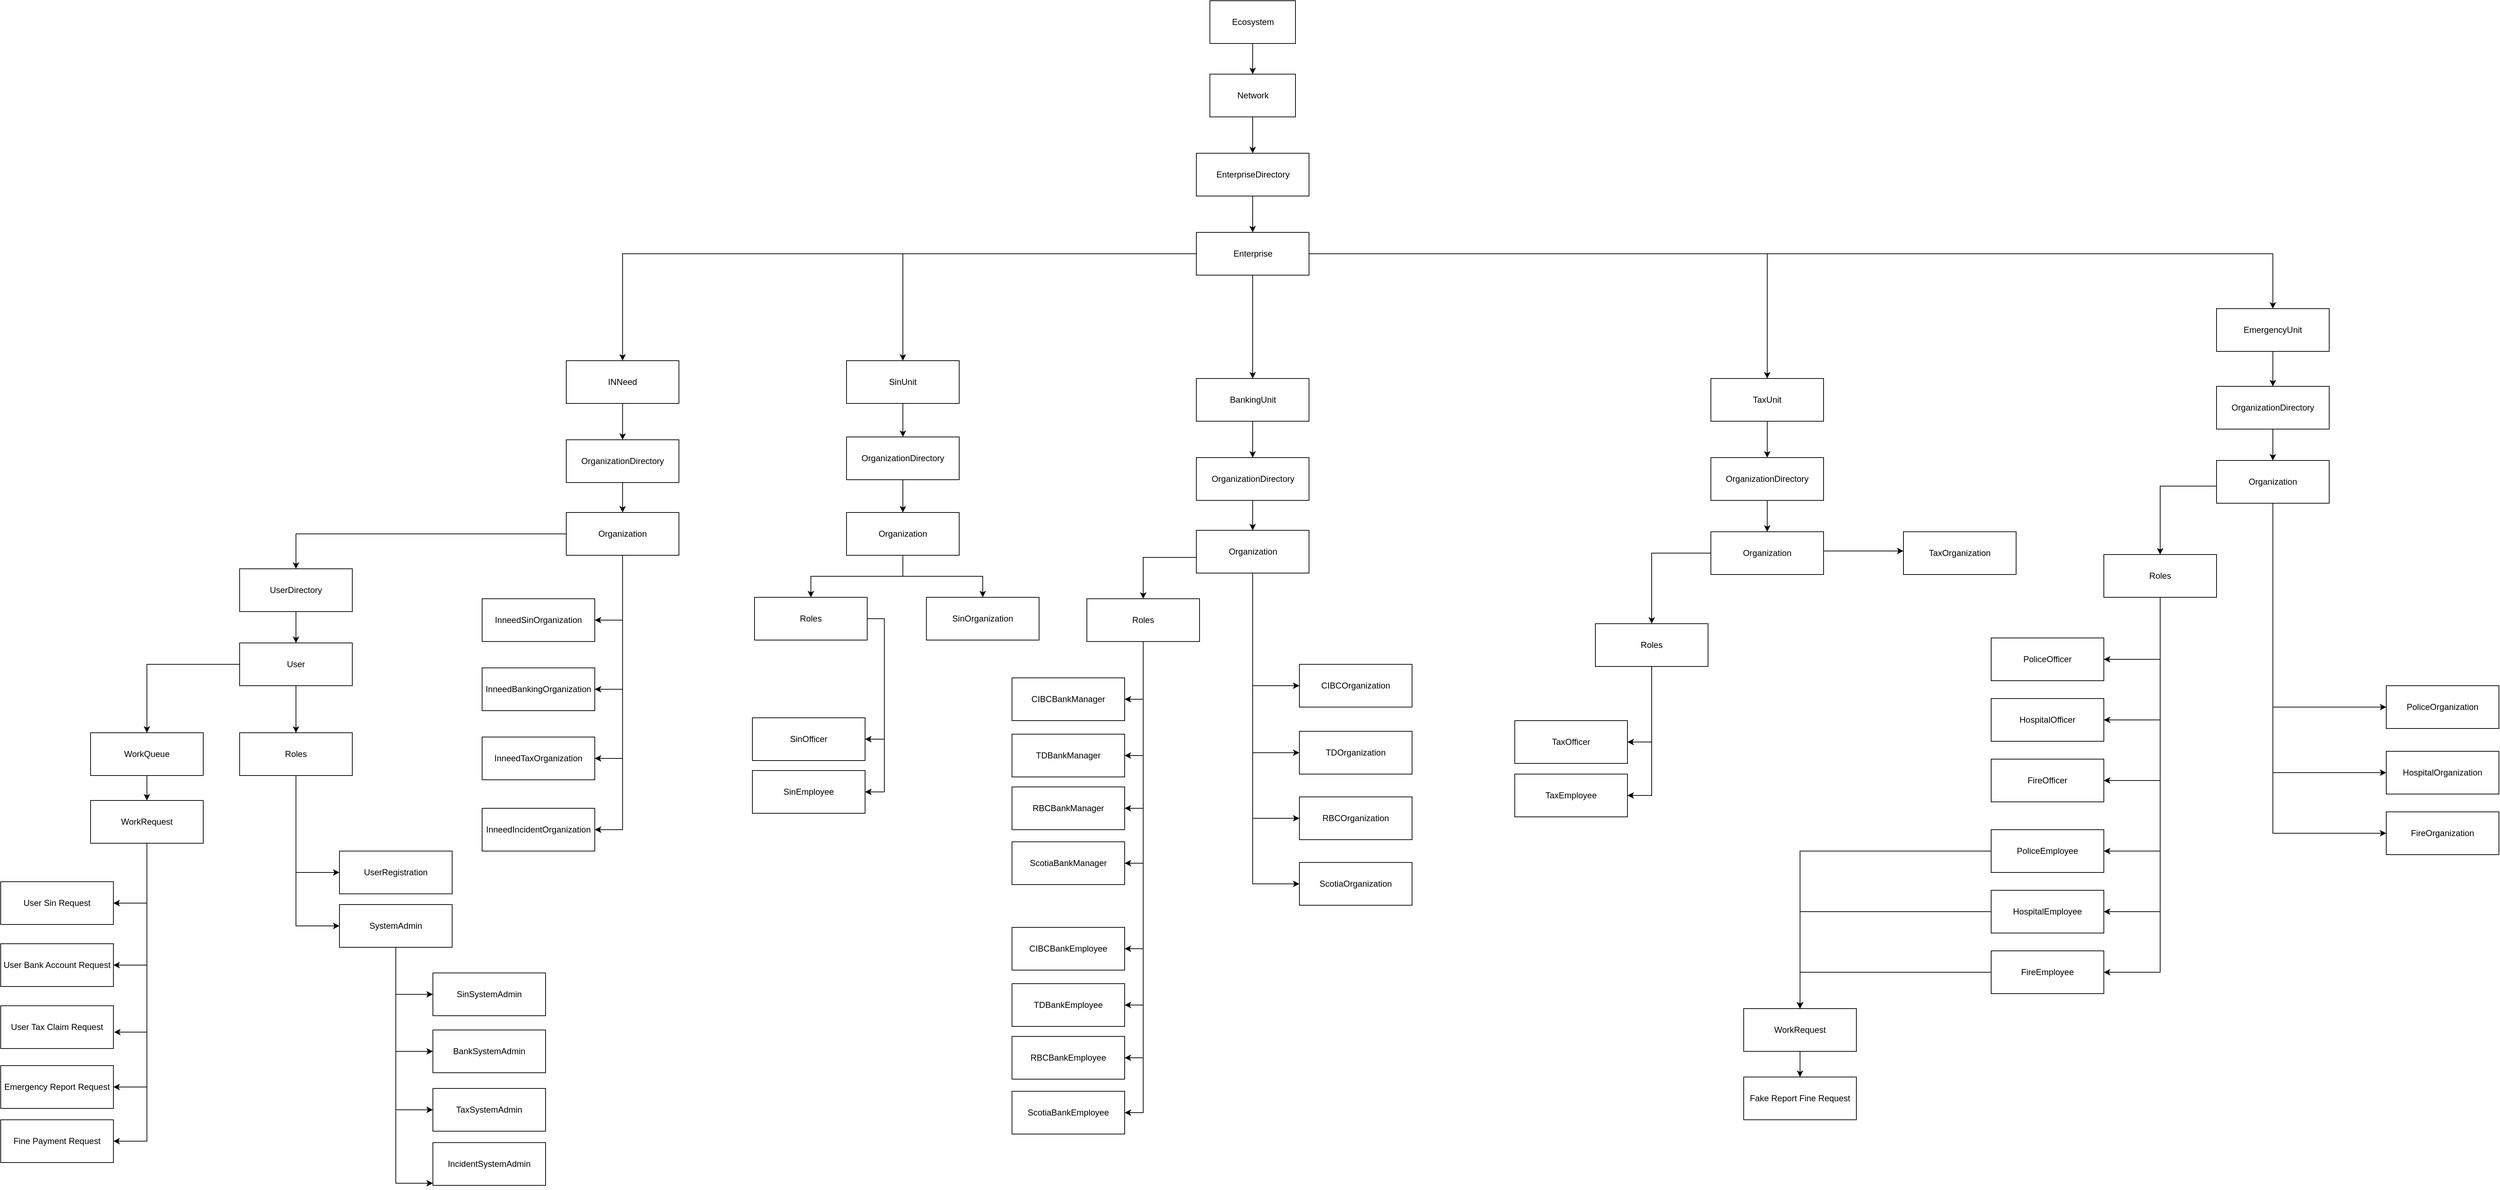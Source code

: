 <mxfile version="20.6.2" type="device"><diagram id="epkxX-MHjUvZMz9cgiRh" name="Page-1"><mxGraphModel dx="1138" dy="603" grid="0" gridSize="10" guides="1" tooltips="1" connect="1" arrows="1" fold="1" page="1" pageScale="1" pageWidth="2339" pageHeight="3300" math="0" shadow="0"><root><mxCell id="0"/><mxCell id="1" parent="0"/><mxCell id="7fUphguYJf4cts-v-QOg-22" style="edgeStyle=orthogonalEdgeStyle;rounded=0;orthogonalLoop=1;jettySize=auto;html=1;" parent="1" source="7fUphguYJf4cts-v-QOg-3" target="7fUphguYJf4cts-v-QOg-4" edge="1"><mxGeometry relative="1" as="geometry"/></mxCell><mxCell id="7fUphguYJf4cts-v-QOg-3" value="Ecosystem" style="rounded=0;whiteSpace=wrap;html=1;" parent="1" vertex="1"><mxGeometry x="1938.5" y="71" width="120" height="60" as="geometry"/></mxCell><mxCell id="7fUphguYJf4cts-v-QOg-23" style="edgeStyle=orthogonalEdgeStyle;rounded=0;orthogonalLoop=1;jettySize=auto;html=1;entryX=0.5;entryY=0;entryDx=0;entryDy=0;" parent="1" source="7fUphguYJf4cts-v-QOg-4" target="7fUphguYJf4cts-v-QOg-5" edge="1"><mxGeometry relative="1" as="geometry"/></mxCell><mxCell id="7fUphguYJf4cts-v-QOg-4" value="Network" style="rounded=0;whiteSpace=wrap;html=1;" parent="1" vertex="1"><mxGeometry x="1938.5" y="174" width="120" height="60" as="geometry"/></mxCell><mxCell id="7fUphguYJf4cts-v-QOg-24" style="edgeStyle=orthogonalEdgeStyle;rounded=0;orthogonalLoop=1;jettySize=auto;html=1;entryX=0.5;entryY=0;entryDx=0;entryDy=0;" parent="1" source="7fUphguYJf4cts-v-QOg-5" target="7fUphguYJf4cts-v-QOg-6" edge="1"><mxGeometry relative="1" as="geometry"/></mxCell><mxCell id="7fUphguYJf4cts-v-QOg-5" value="EnterpriseDirectory" style="rounded=0;whiteSpace=wrap;html=1;" parent="1" vertex="1"><mxGeometry x="1919.5" y="285" width="158" height="60" as="geometry"/></mxCell><mxCell id="7fUphguYJf4cts-v-QOg-25" style="edgeStyle=orthogonalEdgeStyle;rounded=0;orthogonalLoop=1;jettySize=auto;html=1;entryX=0.5;entryY=0;entryDx=0;entryDy=0;" parent="1" source="7fUphguYJf4cts-v-QOg-6" target="7fUphguYJf4cts-v-QOg-9" edge="1"><mxGeometry relative="1" as="geometry"/></mxCell><mxCell id="7fUphguYJf4cts-v-QOg-26" style="edgeStyle=orthogonalEdgeStyle;rounded=0;orthogonalLoop=1;jettySize=auto;html=1;entryX=0.5;entryY=0;entryDx=0;entryDy=0;" parent="1" source="7fUphguYJf4cts-v-QOg-6" target="7fUphguYJf4cts-v-QOg-10" edge="1"><mxGeometry relative="1" as="geometry"/></mxCell><mxCell id="7fUphguYJf4cts-v-QOg-27" style="edgeStyle=orthogonalEdgeStyle;rounded=0;orthogonalLoop=1;jettySize=auto;html=1;entryX=0.5;entryY=0;entryDx=0;entryDy=0;" parent="1" source="7fUphguYJf4cts-v-QOg-6" target="7fUphguYJf4cts-v-QOg-11" edge="1"><mxGeometry relative="1" as="geometry"/></mxCell><mxCell id="7fUphguYJf4cts-v-QOg-28" style="edgeStyle=orthogonalEdgeStyle;rounded=0;orthogonalLoop=1;jettySize=auto;html=1;" parent="1" source="7fUphguYJf4cts-v-QOg-6" target="7fUphguYJf4cts-v-QOg-8" edge="1"><mxGeometry relative="1" as="geometry"/></mxCell><mxCell id="7fUphguYJf4cts-v-QOg-29" style="edgeStyle=orthogonalEdgeStyle;rounded=0;orthogonalLoop=1;jettySize=auto;html=1;entryX=0.5;entryY=0;entryDx=0;entryDy=0;" parent="1" source="7fUphguYJf4cts-v-QOg-6" target="7fUphguYJf4cts-v-QOg-7" edge="1"><mxGeometry relative="1" as="geometry"/></mxCell><mxCell id="7fUphguYJf4cts-v-QOg-6" value="Enterprise" style="rounded=0;whiteSpace=wrap;html=1;" parent="1" vertex="1"><mxGeometry x="1919.5" y="396" width="158" height="60" as="geometry"/></mxCell><mxCell id="7fUphguYJf4cts-v-QOg-30" style="edgeStyle=orthogonalEdgeStyle;rounded=0;orthogonalLoop=1;jettySize=auto;html=1;" parent="1" source="7fUphguYJf4cts-v-QOg-7" target="7fUphguYJf4cts-v-QOg-12" edge="1"><mxGeometry relative="1" as="geometry"/></mxCell><mxCell id="7fUphguYJf4cts-v-QOg-7" value="INNeed" style="rounded=0;whiteSpace=wrap;html=1;" parent="1" vertex="1"><mxGeometry x="1036" y="576" width="158" height="60" as="geometry"/></mxCell><mxCell id="7fUphguYJf4cts-v-QOg-32" style="edgeStyle=orthogonalEdgeStyle;rounded=0;orthogonalLoop=1;jettySize=auto;html=1;" parent="1" source="7fUphguYJf4cts-v-QOg-8" target="7fUphguYJf4cts-v-QOg-13" edge="1"><mxGeometry relative="1" as="geometry"/></mxCell><mxCell id="7fUphguYJf4cts-v-QOg-8" value="SinUnit" style="rounded=0;whiteSpace=wrap;html=1;" parent="1" vertex="1"><mxGeometry x="1429" y="576" width="158" height="60" as="geometry"/></mxCell><mxCell id="7fUphguYJf4cts-v-QOg-34" style="edgeStyle=orthogonalEdgeStyle;rounded=0;orthogonalLoop=1;jettySize=auto;html=1;" parent="1" source="7fUphguYJf4cts-v-QOg-9" target="7fUphguYJf4cts-v-QOg-16" edge="1"><mxGeometry relative="1" as="geometry"/></mxCell><mxCell id="7fUphguYJf4cts-v-QOg-9" value="BankingUnit" style="rounded=0;whiteSpace=wrap;html=1;" parent="1" vertex="1"><mxGeometry x="1919.5" y="601" width="158" height="60" as="geometry"/></mxCell><mxCell id="7fUphguYJf4cts-v-QOg-36" style="edgeStyle=orthogonalEdgeStyle;rounded=0;orthogonalLoop=1;jettySize=auto;html=1;" parent="1" source="7fUphguYJf4cts-v-QOg-10" target="7fUphguYJf4cts-v-QOg-18" edge="1"><mxGeometry relative="1" as="geometry"/></mxCell><mxCell id="7fUphguYJf4cts-v-QOg-10" value="TaxUnit" style="rounded=0;whiteSpace=wrap;html=1;" parent="1" vertex="1"><mxGeometry x="2641" y="601" width="158" height="60" as="geometry"/></mxCell><mxCell id="7fUphguYJf4cts-v-QOg-38" style="edgeStyle=orthogonalEdgeStyle;rounded=0;orthogonalLoop=1;jettySize=auto;html=1;entryX=0.5;entryY=0;entryDx=0;entryDy=0;" parent="1" source="7fUphguYJf4cts-v-QOg-11" target="7fUphguYJf4cts-v-QOg-20" edge="1"><mxGeometry relative="1" as="geometry"/></mxCell><mxCell id="7fUphguYJf4cts-v-QOg-11" value="EmergencyUnit" style="rounded=0;whiteSpace=wrap;html=1;" parent="1" vertex="1"><mxGeometry x="3350" y="503" width="158" height="60" as="geometry"/></mxCell><mxCell id="7fUphguYJf4cts-v-QOg-31" style="edgeStyle=orthogonalEdgeStyle;rounded=0;orthogonalLoop=1;jettySize=auto;html=1;entryX=0.5;entryY=0;entryDx=0;entryDy=0;" parent="1" source="7fUphguYJf4cts-v-QOg-12" target="7fUphguYJf4cts-v-QOg-14" edge="1"><mxGeometry relative="1" as="geometry"/></mxCell><mxCell id="7fUphguYJf4cts-v-QOg-12" value="OrganizationDirectory" style="rounded=0;whiteSpace=wrap;html=1;" parent="1" vertex="1"><mxGeometry x="1036" y="687" width="158" height="60" as="geometry"/></mxCell><mxCell id="7fUphguYJf4cts-v-QOg-33" style="edgeStyle=orthogonalEdgeStyle;rounded=0;orthogonalLoop=1;jettySize=auto;html=1;entryX=0.5;entryY=0;entryDx=0;entryDy=0;" parent="1" source="7fUphguYJf4cts-v-QOg-13" target="7fUphguYJf4cts-v-QOg-15" edge="1"><mxGeometry relative="1" as="geometry"/></mxCell><mxCell id="7fUphguYJf4cts-v-QOg-13" value="OrganizationDirectory" style="rounded=0;whiteSpace=wrap;html=1;" parent="1" vertex="1"><mxGeometry x="1429" y="683" width="158" height="60" as="geometry"/></mxCell><mxCell id="7fUphguYJf4cts-v-QOg-46" style="edgeStyle=orthogonalEdgeStyle;rounded=0;orthogonalLoop=1;jettySize=auto;html=1;entryX=1;entryY=0.5;entryDx=0;entryDy=0;" parent="1" source="7fUphguYJf4cts-v-QOg-14" target="7fUphguYJf4cts-v-QOg-40" edge="1"><mxGeometry relative="1" as="geometry"/></mxCell><mxCell id="7fUphguYJf4cts-v-QOg-47" style="edgeStyle=orthogonalEdgeStyle;rounded=0;orthogonalLoop=1;jettySize=auto;html=1;entryX=1;entryY=0.5;entryDx=0;entryDy=0;" parent="1" source="7fUphguYJf4cts-v-QOg-14" target="7fUphguYJf4cts-v-QOg-42" edge="1"><mxGeometry relative="1" as="geometry"/></mxCell><mxCell id="7fUphguYJf4cts-v-QOg-48" style="edgeStyle=orthogonalEdgeStyle;rounded=0;orthogonalLoop=1;jettySize=auto;html=1;entryX=1;entryY=0.5;entryDx=0;entryDy=0;" parent="1" source="7fUphguYJf4cts-v-QOg-14" target="7fUphguYJf4cts-v-QOg-43" edge="1"><mxGeometry relative="1" as="geometry"/></mxCell><mxCell id="7fUphguYJf4cts-v-QOg-49" style="edgeStyle=orthogonalEdgeStyle;rounded=0;orthogonalLoop=1;jettySize=auto;html=1;entryX=1;entryY=0.5;entryDx=0;entryDy=0;" parent="1" source="7fUphguYJf4cts-v-QOg-14" target="7fUphguYJf4cts-v-QOg-44" edge="1"><mxGeometry relative="1" as="geometry"/></mxCell><mxCell id="7fUphguYJf4cts-v-QOg-50" style="edgeStyle=orthogonalEdgeStyle;rounded=0;orthogonalLoop=1;jettySize=auto;html=1;entryX=0.5;entryY=0;entryDx=0;entryDy=0;" parent="1" source="7fUphguYJf4cts-v-QOg-14" target="7fUphguYJf4cts-v-QOg-41" edge="1"><mxGeometry relative="1" as="geometry"/></mxCell><mxCell id="7fUphguYJf4cts-v-QOg-14" value="Organization" style="rounded=0;whiteSpace=wrap;html=1;" parent="1" vertex="1"><mxGeometry x="1036" y="789" width="158" height="60" as="geometry"/></mxCell><mxCell id="7fUphguYJf4cts-v-QOg-99" style="edgeStyle=orthogonalEdgeStyle;rounded=0;orthogonalLoop=1;jettySize=auto;html=1;entryX=0.5;entryY=0;entryDx=0;entryDy=0;" parent="1" source="7fUphguYJf4cts-v-QOg-15" target="7fUphguYJf4cts-v-QOg-96" edge="1"><mxGeometry relative="1" as="geometry"><mxPoint x="1508" y="872" as="targetPoint"/></mxGeometry></mxCell><mxCell id="Za3LdYtogJqeM9oIDbOf-4" style="edgeStyle=orthogonalEdgeStyle;rounded=0;orthogonalLoop=1;jettySize=auto;html=1;entryX=0.5;entryY=0;entryDx=0;entryDy=0;" parent="1" source="7fUphguYJf4cts-v-QOg-15" target="Za3LdYtogJqeM9oIDbOf-3" edge="1"><mxGeometry relative="1" as="geometry"/></mxCell><mxCell id="7fUphguYJf4cts-v-QOg-15" value="Organization" style="rounded=0;whiteSpace=wrap;html=1;" parent="1" vertex="1"><mxGeometry x="1429" y="789" width="158" height="60" as="geometry"/></mxCell><mxCell id="7fUphguYJf4cts-v-QOg-35" style="edgeStyle=orthogonalEdgeStyle;rounded=0;orthogonalLoop=1;jettySize=auto;html=1;entryX=0.5;entryY=0;entryDx=0;entryDy=0;" parent="1" source="7fUphguYJf4cts-v-QOg-16" target="7fUphguYJf4cts-v-QOg-17" edge="1"><mxGeometry relative="1" as="geometry"/></mxCell><mxCell id="7fUphguYJf4cts-v-QOg-16" value="OrganizationDirectory" style="rounded=0;whiteSpace=wrap;html=1;" parent="1" vertex="1"><mxGeometry x="1919.5" y="712" width="158" height="60" as="geometry"/></mxCell><mxCell id="7fUphguYJf4cts-v-QOg-100" style="edgeStyle=orthogonalEdgeStyle;rounded=0;orthogonalLoop=1;jettySize=auto;html=1;entryX=0;entryY=0.5;entryDx=0;entryDy=0;" parent="1" source="7fUphguYJf4cts-v-QOg-17" target="7fUphguYJf4cts-v-QOg-97" edge="1"><mxGeometry relative="1" as="geometry"/></mxCell><mxCell id="7fUphguYJf4cts-v-QOg-112" style="edgeStyle=orthogonalEdgeStyle;rounded=0;orthogonalLoop=1;jettySize=auto;html=1;entryX=0;entryY=0.5;entryDx=0;entryDy=0;" parent="1" source="7fUphguYJf4cts-v-QOg-17" target="7fUphguYJf4cts-v-QOg-110" edge="1"><mxGeometry relative="1" as="geometry"/></mxCell><mxCell id="7fUphguYJf4cts-v-QOg-113" style="edgeStyle=orthogonalEdgeStyle;rounded=0;orthogonalLoop=1;jettySize=auto;html=1;entryX=0;entryY=0.5;entryDx=0;entryDy=0;" parent="1" source="7fUphguYJf4cts-v-QOg-17" target="7fUphguYJf4cts-v-QOg-109" edge="1"><mxGeometry relative="1" as="geometry"/></mxCell><mxCell id="7fUphguYJf4cts-v-QOg-114" style="edgeStyle=orthogonalEdgeStyle;rounded=0;orthogonalLoop=1;jettySize=auto;html=1;entryX=0;entryY=0.5;entryDx=0;entryDy=0;" parent="1" source="7fUphguYJf4cts-v-QOg-17" target="7fUphguYJf4cts-v-QOg-108" edge="1"><mxGeometry relative="1" as="geometry"/></mxCell><mxCell id="Za3LdYtogJqeM9oIDbOf-8" style="edgeStyle=orthogonalEdgeStyle;rounded=0;orthogonalLoop=1;jettySize=auto;html=1;" parent="1" source="7fUphguYJf4cts-v-QOg-17" target="Za3LdYtogJqeM9oIDbOf-7" edge="1"><mxGeometry relative="1" as="geometry"><Array as="points"><mxPoint x="1845" y="852"/></Array></mxGeometry></mxCell><mxCell id="7fUphguYJf4cts-v-QOg-17" value="Organization" style="rounded=0;whiteSpace=wrap;html=1;" parent="1" vertex="1"><mxGeometry x="1919.5" y="814" width="158" height="60" as="geometry"/></mxCell><mxCell id="7fUphguYJf4cts-v-QOg-37" style="edgeStyle=orthogonalEdgeStyle;rounded=0;orthogonalLoop=1;jettySize=auto;html=1;entryX=0.5;entryY=0;entryDx=0;entryDy=0;" parent="1" source="7fUphguYJf4cts-v-QOg-18" target="7fUphguYJf4cts-v-QOg-19" edge="1"><mxGeometry relative="1" as="geometry"/></mxCell><mxCell id="7fUphguYJf4cts-v-QOg-18" value="OrganizationDirectory" style="rounded=0;whiteSpace=wrap;html=1;" parent="1" vertex="1"><mxGeometry x="2641" y="712" width="158" height="60" as="geometry"/></mxCell><mxCell id="7fUphguYJf4cts-v-QOg-101" style="edgeStyle=orthogonalEdgeStyle;rounded=0;orthogonalLoop=1;jettySize=auto;html=1;" parent="1" source="7fUphguYJf4cts-v-QOg-19" target="7fUphguYJf4cts-v-QOg-98" edge="1"><mxGeometry relative="1" as="geometry"><Array as="points"><mxPoint x="2851" y="843"/><mxPoint x="2851" y="843"/></Array></mxGeometry></mxCell><mxCell id="Za3LdYtogJqeM9oIDbOf-26" style="edgeStyle=orthogonalEdgeStyle;rounded=0;orthogonalLoop=1;jettySize=auto;html=1;entryX=0.5;entryY=0;entryDx=0;entryDy=0;" parent="1" source="7fUphguYJf4cts-v-QOg-19" target="Za3LdYtogJqeM9oIDbOf-25" edge="1"><mxGeometry relative="1" as="geometry"/></mxCell><mxCell id="7fUphguYJf4cts-v-QOg-19" value="Organization" style="rounded=0;whiteSpace=wrap;html=1;" parent="1" vertex="1"><mxGeometry x="2641" y="816" width="158" height="60" as="geometry"/></mxCell><mxCell id="7fUphguYJf4cts-v-QOg-39" style="edgeStyle=orthogonalEdgeStyle;rounded=0;orthogonalLoop=1;jettySize=auto;html=1;" parent="1" source="7fUphguYJf4cts-v-QOg-20" target="7fUphguYJf4cts-v-QOg-21" edge="1"><mxGeometry relative="1" as="geometry"/></mxCell><mxCell id="7fUphguYJf4cts-v-QOg-20" value="OrganizationDirectory" style="rounded=0;whiteSpace=wrap;html=1;" parent="1" vertex="1"><mxGeometry x="3350" y="612" width="158" height="60" as="geometry"/></mxCell><mxCell id="7fUphguYJf4cts-v-QOg-105" style="edgeStyle=orthogonalEdgeStyle;rounded=0;orthogonalLoop=1;jettySize=auto;html=1;entryX=0;entryY=0.5;entryDx=0;entryDy=0;" parent="1" source="7fUphguYJf4cts-v-QOg-21" target="7fUphguYJf4cts-v-QOg-102" edge="1"><mxGeometry relative="1" as="geometry"><Array as="points"><mxPoint x="3429" y="1062"/></Array></mxGeometry></mxCell><mxCell id="7fUphguYJf4cts-v-QOg-106" style="edgeStyle=orthogonalEdgeStyle;rounded=0;orthogonalLoop=1;jettySize=auto;html=1;entryX=0;entryY=0.5;entryDx=0;entryDy=0;" parent="1" source="7fUphguYJf4cts-v-QOg-21" target="7fUphguYJf4cts-v-QOg-103" edge="1"><mxGeometry relative="1" as="geometry"><Array as="points"><mxPoint x="3429" y="1154"/></Array></mxGeometry></mxCell><mxCell id="7fUphguYJf4cts-v-QOg-107" style="edgeStyle=orthogonalEdgeStyle;rounded=0;orthogonalLoop=1;jettySize=auto;html=1;entryX=0;entryY=0.5;entryDx=0;entryDy=0;" parent="1" source="7fUphguYJf4cts-v-QOg-21" target="7fUphguYJf4cts-v-QOg-104" edge="1"><mxGeometry relative="1" as="geometry"><Array as="points"><mxPoint x="3429" y="1239"/></Array></mxGeometry></mxCell><mxCell id="Za3LdYtogJqeM9oIDbOf-32" style="edgeStyle=orthogonalEdgeStyle;rounded=0;orthogonalLoop=1;jettySize=auto;html=1;entryX=0.5;entryY=0;entryDx=0;entryDy=0;" parent="1" source="7fUphguYJf4cts-v-QOg-21" target="Za3LdYtogJqeM9oIDbOf-31" edge="1"><mxGeometry relative="1" as="geometry"><Array as="points"><mxPoint x="3271" y="752"/></Array></mxGeometry></mxCell><mxCell id="7fUphguYJf4cts-v-QOg-21" value="Organization" style="rounded=0;whiteSpace=wrap;html=1;" parent="1" vertex="1"><mxGeometry x="3350" y="716" width="158" height="60" as="geometry"/></mxCell><mxCell id="7fUphguYJf4cts-v-QOg-40" value="InneedSinOrganization" style="rounded=0;whiteSpace=wrap;html=1;" parent="1" vertex="1"><mxGeometry x="918" y="910" width="158" height="60" as="geometry"/></mxCell><mxCell id="7fUphguYJf4cts-v-QOg-51" style="edgeStyle=orthogonalEdgeStyle;rounded=0;orthogonalLoop=1;jettySize=auto;html=1;entryX=0.5;entryY=0;entryDx=0;entryDy=0;" parent="1" source="7fUphguYJf4cts-v-QOg-41" target="7fUphguYJf4cts-v-QOg-45" edge="1"><mxGeometry relative="1" as="geometry"/></mxCell><mxCell id="7fUphguYJf4cts-v-QOg-41" value="UserDirectory" style="rounded=0;whiteSpace=wrap;html=1;" parent="1" vertex="1"><mxGeometry x="578" y="868" width="158" height="60" as="geometry"/></mxCell><mxCell id="7fUphguYJf4cts-v-QOg-42" value="InneedBankingOrganization" style="rounded=0;whiteSpace=wrap;html=1;" parent="1" vertex="1"><mxGeometry x="918" y="1007" width="158" height="60" as="geometry"/></mxCell><mxCell id="7fUphguYJf4cts-v-QOg-43" value="InneedTaxOrganization" style="rounded=0;whiteSpace=wrap;html=1;" parent="1" vertex="1"><mxGeometry x="918" y="1104" width="158" height="60" as="geometry"/></mxCell><mxCell id="7fUphguYJf4cts-v-QOg-44" value="InneedIncidentOrganization" style="rounded=0;whiteSpace=wrap;html=1;" parent="1" vertex="1"><mxGeometry x="918" y="1204" width="158" height="60" as="geometry"/></mxCell><mxCell id="7fUphguYJf4cts-v-QOg-54" style="edgeStyle=orthogonalEdgeStyle;rounded=0;orthogonalLoop=1;jettySize=auto;html=1;entryX=0.5;entryY=0;entryDx=0;entryDy=0;" parent="1" source="7fUphguYJf4cts-v-QOg-45" target="7fUphguYJf4cts-v-QOg-52" edge="1"><mxGeometry relative="1" as="geometry"/></mxCell><mxCell id="7fUphguYJf4cts-v-QOg-67" style="edgeStyle=orthogonalEdgeStyle;rounded=0;orthogonalLoop=1;jettySize=auto;html=1;" parent="1" source="7fUphguYJf4cts-v-QOg-45" target="7fUphguYJf4cts-v-QOg-66" edge="1"><mxGeometry relative="1" as="geometry"/></mxCell><mxCell id="7fUphguYJf4cts-v-QOg-45" value="User" style="rounded=0;whiteSpace=wrap;html=1;" parent="1" vertex="1"><mxGeometry x="578" y="972" width="158" height="60" as="geometry"/></mxCell><mxCell id="7fUphguYJf4cts-v-QOg-55" style="edgeStyle=orthogonalEdgeStyle;rounded=0;orthogonalLoop=1;jettySize=auto;html=1;entryX=0.5;entryY=0;entryDx=0;entryDy=0;" parent="1" source="7fUphguYJf4cts-v-QOg-52" target="7fUphguYJf4cts-v-QOg-53" edge="1"><mxGeometry relative="1" as="geometry"/></mxCell><mxCell id="7fUphguYJf4cts-v-QOg-52" value="WorkQueue" style="rounded=0;whiteSpace=wrap;html=1;" parent="1" vertex="1"><mxGeometry x="369" y="1098" width="158" height="60" as="geometry"/></mxCell><mxCell id="7fUphguYJf4cts-v-QOg-61" style="edgeStyle=orthogonalEdgeStyle;rounded=0;orthogonalLoop=1;jettySize=auto;html=1;entryX=1;entryY=0.5;entryDx=0;entryDy=0;" parent="1" source="7fUphguYJf4cts-v-QOg-53" target="7fUphguYJf4cts-v-QOg-56" edge="1"><mxGeometry relative="1" as="geometry"/></mxCell><mxCell id="7fUphguYJf4cts-v-QOg-62" style="edgeStyle=orthogonalEdgeStyle;rounded=0;orthogonalLoop=1;jettySize=auto;html=1;entryX=1;entryY=0.5;entryDx=0;entryDy=0;" parent="1" source="7fUphguYJf4cts-v-QOg-53" target="7fUphguYJf4cts-v-QOg-57" edge="1"><mxGeometry relative="1" as="geometry"/></mxCell><mxCell id="7fUphguYJf4cts-v-QOg-63" style="edgeStyle=orthogonalEdgeStyle;rounded=0;orthogonalLoop=1;jettySize=auto;html=1;entryX=1.006;entryY=0.617;entryDx=0;entryDy=0;entryPerimeter=0;" parent="1" source="7fUphguYJf4cts-v-QOg-53" target="7fUphguYJf4cts-v-QOg-58" edge="1"><mxGeometry relative="1" as="geometry"/></mxCell><mxCell id="7fUphguYJf4cts-v-QOg-64" style="edgeStyle=orthogonalEdgeStyle;rounded=0;orthogonalLoop=1;jettySize=auto;html=1;entryX=1;entryY=0.5;entryDx=0;entryDy=0;" parent="1" source="7fUphguYJf4cts-v-QOg-53" target="7fUphguYJf4cts-v-QOg-59" edge="1"><mxGeometry relative="1" as="geometry"/></mxCell><mxCell id="7fUphguYJf4cts-v-QOg-95" style="edgeStyle=orthogonalEdgeStyle;rounded=0;orthogonalLoop=1;jettySize=auto;html=1;entryX=1;entryY=0.5;entryDx=0;entryDy=0;" parent="1" source="7fUphguYJf4cts-v-QOg-53" target="7fUphguYJf4cts-v-QOg-94" edge="1"><mxGeometry relative="1" as="geometry"/></mxCell><mxCell id="7fUphguYJf4cts-v-QOg-53" value="WorkRequest" style="rounded=0;whiteSpace=wrap;html=1;" parent="1" vertex="1"><mxGeometry x="369" y="1193" width="158" height="60" as="geometry"/></mxCell><mxCell id="7fUphguYJf4cts-v-QOg-56" value="User Sin Request" style="rounded=0;whiteSpace=wrap;html=1;" parent="1" vertex="1"><mxGeometry x="243" y="1307" width="158" height="60" as="geometry"/></mxCell><mxCell id="7fUphguYJf4cts-v-QOg-57" value="User Bank Account Request" style="rounded=0;whiteSpace=wrap;html=1;" parent="1" vertex="1"><mxGeometry x="243" y="1394" width="158" height="60" as="geometry"/></mxCell><mxCell id="7fUphguYJf4cts-v-QOg-58" value="User Tax Claim Request" style="rounded=0;whiteSpace=wrap;html=1;" parent="1" vertex="1"><mxGeometry x="243" y="1481" width="158" height="60" as="geometry"/></mxCell><mxCell id="7fUphguYJf4cts-v-QOg-59" value="Emergency Report Request" style="rounded=0;whiteSpace=wrap;html=1;" parent="1" vertex="1"><mxGeometry x="243" y="1565" width="158" height="60" as="geometry"/></mxCell><mxCell id="7fUphguYJf4cts-v-QOg-81" style="edgeStyle=orthogonalEdgeStyle;rounded=0;orthogonalLoop=1;jettySize=auto;html=1;entryX=0;entryY=0.5;entryDx=0;entryDy=0;" parent="1" source="7fUphguYJf4cts-v-QOg-66" target="7fUphguYJf4cts-v-QOg-68" edge="1"><mxGeometry relative="1" as="geometry"/></mxCell><mxCell id="7fUphguYJf4cts-v-QOg-82" style="edgeStyle=orthogonalEdgeStyle;rounded=0;orthogonalLoop=1;jettySize=auto;html=1;entryX=0;entryY=0.5;entryDx=0;entryDy=0;" parent="1" source="7fUphguYJf4cts-v-QOg-66" target="7fUphguYJf4cts-v-QOg-69" edge="1"><mxGeometry relative="1" as="geometry"/></mxCell><mxCell id="7fUphguYJf4cts-v-QOg-66" value="Roles" style="rounded=0;whiteSpace=wrap;html=1;" parent="1" vertex="1"><mxGeometry x="578" y="1098" width="158" height="60" as="geometry"/></mxCell><mxCell id="7fUphguYJf4cts-v-QOg-68" value="UserRegistration" style="rounded=0;whiteSpace=wrap;html=1;" parent="1" vertex="1"><mxGeometry x="718" y="1264" width="158" height="60" as="geometry"/></mxCell><mxCell id="7fUphguYJf4cts-v-QOg-146" style="edgeStyle=orthogonalEdgeStyle;rounded=0;orthogonalLoop=1;jettySize=auto;html=1;entryX=0;entryY=0.5;entryDx=0;entryDy=0;" parent="1" source="7fUphguYJf4cts-v-QOg-69" target="7fUphguYJf4cts-v-QOg-143" edge="1"><mxGeometry relative="1" as="geometry"/></mxCell><mxCell id="7fUphguYJf4cts-v-QOg-147" style="edgeStyle=orthogonalEdgeStyle;rounded=0;orthogonalLoop=1;jettySize=auto;html=1;entryX=0;entryY=0.5;entryDx=0;entryDy=0;" parent="1" source="7fUphguYJf4cts-v-QOg-69" target="7fUphguYJf4cts-v-QOg-144" edge="1"><mxGeometry relative="1" as="geometry"/></mxCell><mxCell id="7fUphguYJf4cts-v-QOg-148" style="edgeStyle=orthogonalEdgeStyle;rounded=0;orthogonalLoop=1;jettySize=auto;html=1;" parent="1" source="7fUphguYJf4cts-v-QOg-69" target="7fUphguYJf4cts-v-QOg-145" edge="1"><mxGeometry relative="1" as="geometry"><Array as="points"><mxPoint x="797" y="1730"/></Array></mxGeometry></mxCell><mxCell id="7fUphguYJf4cts-v-QOg-150" style="edgeStyle=orthogonalEdgeStyle;rounded=0;orthogonalLoop=1;jettySize=auto;html=1;entryX=0;entryY=0.5;entryDx=0;entryDy=0;" parent="1" source="7fUphguYJf4cts-v-QOg-69" target="7fUphguYJf4cts-v-QOg-149" edge="1"><mxGeometry relative="1" as="geometry"/></mxCell><mxCell id="7fUphguYJf4cts-v-QOg-69" value="SystemAdmin" style="rounded=0;whiteSpace=wrap;html=1;" parent="1" vertex="1"><mxGeometry x="718" y="1339" width="158" height="60" as="geometry"/></mxCell><mxCell id="7fUphguYJf4cts-v-QOg-94" value="Fine Payment Request" style="rounded=0;whiteSpace=wrap;html=1;" parent="1" vertex="1"><mxGeometry x="243" y="1641" width="158" height="60" as="geometry"/></mxCell><mxCell id="7fUphguYJf4cts-v-QOg-96" value="SinOrganization" style="rounded=0;whiteSpace=wrap;html=1;" parent="1" vertex="1"><mxGeometry x="1541" y="908" width="158" height="60" as="geometry"/></mxCell><mxCell id="7fUphguYJf4cts-v-QOg-97" value="CIBCOrganization" style="rounded=0;whiteSpace=wrap;html=1;" parent="1" vertex="1"><mxGeometry x="2064" y="1002" width="158" height="60" as="geometry"/></mxCell><mxCell id="7fUphguYJf4cts-v-QOg-98" value="TaxOrganization" style="rounded=0;whiteSpace=wrap;html=1;" parent="1" vertex="1"><mxGeometry x="2911" y="816" width="158" height="60" as="geometry"/></mxCell><mxCell id="7fUphguYJf4cts-v-QOg-102" value="PoliceOrganization" style="rounded=0;whiteSpace=wrap;html=1;" parent="1" vertex="1"><mxGeometry x="3588" y="1032" width="158" height="60" as="geometry"/></mxCell><mxCell id="7fUphguYJf4cts-v-QOg-103" value="HospitalOrganization" style="rounded=0;whiteSpace=wrap;html=1;" parent="1" vertex="1"><mxGeometry x="3588" y="1124" width="158" height="60" as="geometry"/></mxCell><mxCell id="7fUphguYJf4cts-v-QOg-104" value="FireOrganization" style="rounded=0;whiteSpace=wrap;html=1;" parent="1" vertex="1"><mxGeometry x="3588" y="1209" width="158" height="60" as="geometry"/></mxCell><mxCell id="7fUphguYJf4cts-v-QOg-108" value="TDOrganization" style="rounded=0;whiteSpace=wrap;html=1;" parent="1" vertex="1"><mxGeometry x="2064" y="1096" width="158" height="60" as="geometry"/></mxCell><mxCell id="7fUphguYJf4cts-v-QOg-109" value="RBCOrganization" style="rounded=0;whiteSpace=wrap;html=1;" parent="1" vertex="1"><mxGeometry x="2064" y="1188" width="158" height="60" as="geometry"/></mxCell><mxCell id="7fUphguYJf4cts-v-QOg-110" value="ScotiaOrganization" style="rounded=0;whiteSpace=wrap;html=1;" parent="1" vertex="1"><mxGeometry x="2064" y="1280" width="158" height="60" as="geometry"/></mxCell><mxCell id="7fUphguYJf4cts-v-QOg-143" value="BankSystemAdmin" style="rounded=0;whiteSpace=wrap;html=1;" parent="1" vertex="1"><mxGeometry x="849" y="1515" width="158" height="60" as="geometry"/></mxCell><mxCell id="7fUphguYJf4cts-v-QOg-144" value="TaxSystemAdmin" style="rounded=0;whiteSpace=wrap;html=1;" parent="1" vertex="1"><mxGeometry x="849" y="1597" width="158" height="60" as="geometry"/></mxCell><mxCell id="7fUphguYJf4cts-v-QOg-145" value="IncidentSystemAdmin" style="rounded=0;whiteSpace=wrap;html=1;" parent="1" vertex="1"><mxGeometry x="849" y="1673" width="158" height="60" as="geometry"/></mxCell><mxCell id="7fUphguYJf4cts-v-QOg-149" value="SinSystemAdmin" style="rounded=0;whiteSpace=wrap;html=1;" parent="1" vertex="1"><mxGeometry x="849" y="1435" width="158" height="60" as="geometry"/></mxCell><mxCell id="Za3LdYtogJqeM9oIDbOf-1" value="SinOfficer" style="rounded=0;whiteSpace=wrap;html=1;" parent="1" vertex="1"><mxGeometry x="1297" y="1077" width="158" height="60" as="geometry"/></mxCell><mxCell id="Za3LdYtogJqeM9oIDbOf-2" value="SinEmployee" style="rounded=0;whiteSpace=wrap;html=1;" parent="1" vertex="1"><mxGeometry x="1297" y="1151" width="158" height="60" as="geometry"/></mxCell><mxCell id="Za3LdYtogJqeM9oIDbOf-5" style="edgeStyle=orthogonalEdgeStyle;rounded=0;orthogonalLoop=1;jettySize=auto;html=1;entryX=1;entryY=0.5;entryDx=0;entryDy=0;" parent="1" source="Za3LdYtogJqeM9oIDbOf-3" target="Za3LdYtogJqeM9oIDbOf-1" edge="1"><mxGeometry relative="1" as="geometry"><Array as="points"><mxPoint x="1482" y="938"/><mxPoint x="1482" y="1107"/></Array></mxGeometry></mxCell><mxCell id="Za3LdYtogJqeM9oIDbOf-6" style="edgeStyle=orthogonalEdgeStyle;rounded=0;orthogonalLoop=1;jettySize=auto;html=1;entryX=1;entryY=0.5;entryDx=0;entryDy=0;" parent="1" source="Za3LdYtogJqeM9oIDbOf-3" target="Za3LdYtogJqeM9oIDbOf-2" edge="1"><mxGeometry relative="1" as="geometry"><Array as="points"><mxPoint x="1482" y="938"/><mxPoint x="1482" y="1181"/></Array></mxGeometry></mxCell><mxCell id="Za3LdYtogJqeM9oIDbOf-3" value="Roles" style="rounded=0;whiteSpace=wrap;html=1;" parent="1" vertex="1"><mxGeometry x="1300" y="908" width="158" height="60" as="geometry"/></mxCell><mxCell id="Za3LdYtogJqeM9oIDbOf-17" style="edgeStyle=orthogonalEdgeStyle;rounded=0;orthogonalLoop=1;jettySize=auto;html=1;entryX=1;entryY=0.5;entryDx=0;entryDy=0;" parent="1" source="Za3LdYtogJqeM9oIDbOf-7" target="Za3LdYtogJqeM9oIDbOf-9" edge="1"><mxGeometry relative="1" as="geometry"/></mxCell><mxCell id="Za3LdYtogJqeM9oIDbOf-18" style="edgeStyle=orthogonalEdgeStyle;rounded=0;orthogonalLoop=1;jettySize=auto;html=1;entryX=1;entryY=0.5;entryDx=0;entryDy=0;" parent="1" source="Za3LdYtogJqeM9oIDbOf-7" target="Za3LdYtogJqeM9oIDbOf-10" edge="1"><mxGeometry relative="1" as="geometry"/></mxCell><mxCell id="Za3LdYtogJqeM9oIDbOf-19" style="edgeStyle=orthogonalEdgeStyle;rounded=0;orthogonalLoop=1;jettySize=auto;html=1;entryX=1;entryY=0.5;entryDx=0;entryDy=0;" parent="1" source="Za3LdYtogJqeM9oIDbOf-7" target="Za3LdYtogJqeM9oIDbOf-11" edge="1"><mxGeometry relative="1" as="geometry"><Array as="points"><mxPoint x="1845" y="1204"/></Array></mxGeometry></mxCell><mxCell id="Za3LdYtogJqeM9oIDbOf-20" style="edgeStyle=orthogonalEdgeStyle;rounded=0;orthogonalLoop=1;jettySize=auto;html=1;entryX=1;entryY=0.5;entryDx=0;entryDy=0;" parent="1" source="Za3LdYtogJqeM9oIDbOf-7" target="Za3LdYtogJqeM9oIDbOf-12" edge="1"><mxGeometry relative="1" as="geometry"/></mxCell><mxCell id="Za3LdYtogJqeM9oIDbOf-21" style="edgeStyle=orthogonalEdgeStyle;rounded=0;orthogonalLoop=1;jettySize=auto;html=1;entryX=1;entryY=0.5;entryDx=0;entryDy=0;" parent="1" source="Za3LdYtogJqeM9oIDbOf-7" target="Za3LdYtogJqeM9oIDbOf-13" edge="1"><mxGeometry relative="1" as="geometry"/></mxCell><mxCell id="Za3LdYtogJqeM9oIDbOf-22" style="edgeStyle=orthogonalEdgeStyle;rounded=0;orthogonalLoop=1;jettySize=auto;html=1;entryX=1;entryY=0.5;entryDx=0;entryDy=0;" parent="1" source="Za3LdYtogJqeM9oIDbOf-7" target="Za3LdYtogJqeM9oIDbOf-14" edge="1"><mxGeometry relative="1" as="geometry"/></mxCell><mxCell id="Za3LdYtogJqeM9oIDbOf-23" style="edgeStyle=orthogonalEdgeStyle;rounded=0;orthogonalLoop=1;jettySize=auto;html=1;entryX=1;entryY=0.5;entryDx=0;entryDy=0;" parent="1" source="Za3LdYtogJqeM9oIDbOf-7" target="Za3LdYtogJqeM9oIDbOf-15" edge="1"><mxGeometry relative="1" as="geometry"/></mxCell><mxCell id="Za3LdYtogJqeM9oIDbOf-24" style="edgeStyle=orthogonalEdgeStyle;rounded=0;orthogonalLoop=1;jettySize=auto;html=1;entryX=1;entryY=0.5;entryDx=0;entryDy=0;" parent="1" source="Za3LdYtogJqeM9oIDbOf-7" target="Za3LdYtogJqeM9oIDbOf-16" edge="1"><mxGeometry relative="1" as="geometry"/></mxCell><mxCell id="Za3LdYtogJqeM9oIDbOf-7" value="Roles" style="rounded=0;whiteSpace=wrap;html=1;" parent="1" vertex="1"><mxGeometry x="1766" y="910" width="158" height="60" as="geometry"/></mxCell><mxCell id="Za3LdYtogJqeM9oIDbOf-9" value="CIBCBankManager" style="rounded=0;whiteSpace=wrap;html=1;" parent="1" vertex="1"><mxGeometry x="1661" y="1021" width="158" height="60" as="geometry"/></mxCell><mxCell id="Za3LdYtogJqeM9oIDbOf-10" value="TDBankManager" style="rounded=0;whiteSpace=wrap;html=1;" parent="1" vertex="1"><mxGeometry x="1661" y="1100" width="158" height="60" as="geometry"/></mxCell><mxCell id="Za3LdYtogJqeM9oIDbOf-11" value="RBCBankManager" style="rounded=0;whiteSpace=wrap;html=1;" parent="1" vertex="1"><mxGeometry x="1661" y="1174" width="158" height="60" as="geometry"/></mxCell><mxCell id="Za3LdYtogJqeM9oIDbOf-12" value="ScotiaBankManager" style="rounded=0;whiteSpace=wrap;html=1;" parent="1" vertex="1"><mxGeometry x="1661" y="1251" width="158" height="60" as="geometry"/></mxCell><mxCell id="Za3LdYtogJqeM9oIDbOf-13" value="CIBCBankEmployee" style="rounded=0;whiteSpace=wrap;html=1;" parent="1" vertex="1"><mxGeometry x="1661" y="1371" width="158" height="60" as="geometry"/></mxCell><mxCell id="Za3LdYtogJqeM9oIDbOf-14" value="TDBankEmployee" style="rounded=0;whiteSpace=wrap;html=1;" parent="1" vertex="1"><mxGeometry x="1661" y="1450" width="158" height="60" as="geometry"/></mxCell><mxCell id="Za3LdYtogJqeM9oIDbOf-15" value="RBCBankEmployee" style="rounded=0;whiteSpace=wrap;html=1;" parent="1" vertex="1"><mxGeometry x="1661" y="1524" width="158" height="60" as="geometry"/></mxCell><mxCell id="Za3LdYtogJqeM9oIDbOf-16" value="ScotiaBankEmployee" style="rounded=0;whiteSpace=wrap;html=1;" parent="1" vertex="1"><mxGeometry x="1661" y="1601" width="158" height="60" as="geometry"/></mxCell><mxCell id="Za3LdYtogJqeM9oIDbOf-29" style="edgeStyle=orthogonalEdgeStyle;rounded=0;orthogonalLoop=1;jettySize=auto;html=1;entryX=1;entryY=0.5;entryDx=0;entryDy=0;" parent="1" source="Za3LdYtogJqeM9oIDbOf-25" target="Za3LdYtogJqeM9oIDbOf-27" edge="1"><mxGeometry relative="1" as="geometry"/></mxCell><mxCell id="Za3LdYtogJqeM9oIDbOf-30" style="edgeStyle=orthogonalEdgeStyle;rounded=0;orthogonalLoop=1;jettySize=auto;html=1;entryX=1;entryY=0.5;entryDx=0;entryDy=0;" parent="1" source="Za3LdYtogJqeM9oIDbOf-25" target="Za3LdYtogJqeM9oIDbOf-28" edge="1"><mxGeometry relative="1" as="geometry"/></mxCell><mxCell id="Za3LdYtogJqeM9oIDbOf-25" value="Roles" style="rounded=0;whiteSpace=wrap;html=1;" parent="1" vertex="1"><mxGeometry x="2479" y="945" width="158" height="60" as="geometry"/></mxCell><mxCell id="Za3LdYtogJqeM9oIDbOf-27" value="TaxOfficer" style="rounded=0;whiteSpace=wrap;html=1;" parent="1" vertex="1"><mxGeometry x="2366" y="1081" width="158" height="60" as="geometry"/></mxCell><mxCell id="Za3LdYtogJqeM9oIDbOf-28" value="TaxEmployee" style="rounded=0;whiteSpace=wrap;html=1;" parent="1" vertex="1"><mxGeometry x="2366" y="1156" width="158" height="60" as="geometry"/></mxCell><mxCell id="Za3LdYtogJqeM9oIDbOf-39" style="edgeStyle=orthogonalEdgeStyle;rounded=0;orthogonalLoop=1;jettySize=auto;html=1;entryX=1;entryY=0.5;entryDx=0;entryDy=0;" parent="1" source="Za3LdYtogJqeM9oIDbOf-31" target="Za3LdYtogJqeM9oIDbOf-33" edge="1"><mxGeometry relative="1" as="geometry"/></mxCell><mxCell id="Za3LdYtogJqeM9oIDbOf-40" style="edgeStyle=orthogonalEdgeStyle;rounded=0;orthogonalLoop=1;jettySize=auto;html=1;entryX=1;entryY=0.5;entryDx=0;entryDy=0;" parent="1" source="Za3LdYtogJqeM9oIDbOf-31" target="Za3LdYtogJqeM9oIDbOf-34" edge="1"><mxGeometry relative="1" as="geometry"/></mxCell><mxCell id="Za3LdYtogJqeM9oIDbOf-41" style="edgeStyle=orthogonalEdgeStyle;rounded=0;orthogonalLoop=1;jettySize=auto;html=1;entryX=1;entryY=0.5;entryDx=0;entryDy=0;" parent="1" source="Za3LdYtogJqeM9oIDbOf-31" target="Za3LdYtogJqeM9oIDbOf-35" edge="1"><mxGeometry relative="1" as="geometry"/></mxCell><mxCell id="Za3LdYtogJqeM9oIDbOf-42" style="edgeStyle=orthogonalEdgeStyle;rounded=0;orthogonalLoop=1;jettySize=auto;html=1;entryX=1;entryY=0.5;entryDx=0;entryDy=0;" parent="1" source="Za3LdYtogJqeM9oIDbOf-31" target="Za3LdYtogJqeM9oIDbOf-36" edge="1"><mxGeometry relative="1" as="geometry"/></mxCell><mxCell id="Za3LdYtogJqeM9oIDbOf-43" style="edgeStyle=orthogonalEdgeStyle;rounded=0;orthogonalLoop=1;jettySize=auto;html=1;entryX=1;entryY=0.5;entryDx=0;entryDy=0;" parent="1" source="Za3LdYtogJqeM9oIDbOf-31" target="Za3LdYtogJqeM9oIDbOf-37" edge="1"><mxGeometry relative="1" as="geometry"/></mxCell><mxCell id="Za3LdYtogJqeM9oIDbOf-44" style="edgeStyle=orthogonalEdgeStyle;rounded=0;orthogonalLoop=1;jettySize=auto;html=1;entryX=1;entryY=0.5;entryDx=0;entryDy=0;" parent="1" source="Za3LdYtogJqeM9oIDbOf-31" target="Za3LdYtogJqeM9oIDbOf-38" edge="1"><mxGeometry relative="1" as="geometry"/></mxCell><mxCell id="Za3LdYtogJqeM9oIDbOf-31" value="Roles" style="rounded=0;whiteSpace=wrap;html=1;" parent="1" vertex="1"><mxGeometry x="3192" y="848" width="158" height="60" as="geometry"/></mxCell><mxCell id="Za3LdYtogJqeM9oIDbOf-33" value="PoliceOfficer" style="rounded=0;whiteSpace=wrap;html=1;" parent="1" vertex="1"><mxGeometry x="3034" y="965" width="158" height="60" as="geometry"/></mxCell><mxCell id="Za3LdYtogJqeM9oIDbOf-34" value="HospitalOfficer" style="rounded=0;whiteSpace=wrap;html=1;" parent="1" vertex="1"><mxGeometry x="3034" y="1050" width="158" height="60" as="geometry"/></mxCell><mxCell id="Za3LdYtogJqeM9oIDbOf-35" value="FireOfficer" style="rounded=0;whiteSpace=wrap;html=1;" parent="1" vertex="1"><mxGeometry x="3034" y="1135" width="158" height="60" as="geometry"/></mxCell><mxCell id="Za3LdYtogJqeM9oIDbOf-51" style="edgeStyle=orthogonalEdgeStyle;rounded=0;orthogonalLoop=1;jettySize=auto;html=1;" parent="1" source="Za3LdYtogJqeM9oIDbOf-36" target="Za3LdYtogJqeM9oIDbOf-49" edge="1"><mxGeometry relative="1" as="geometry"/></mxCell><mxCell id="Za3LdYtogJqeM9oIDbOf-36" value="PoliceEmployee" style="rounded=0;whiteSpace=wrap;html=1;" parent="1" vertex="1"><mxGeometry x="3034" y="1234" width="158" height="60" as="geometry"/></mxCell><mxCell id="Za3LdYtogJqeM9oIDbOf-52" style="edgeStyle=orthogonalEdgeStyle;rounded=0;orthogonalLoop=1;jettySize=auto;html=1;entryX=0.5;entryY=0;entryDx=0;entryDy=0;" parent="1" source="Za3LdYtogJqeM9oIDbOf-37" target="Za3LdYtogJqeM9oIDbOf-49" edge="1"><mxGeometry relative="1" as="geometry"/></mxCell><mxCell id="Za3LdYtogJqeM9oIDbOf-37" value="HospitalEmployee" style="rounded=0;whiteSpace=wrap;html=1;" parent="1" vertex="1"><mxGeometry x="3034" y="1319" width="158" height="60" as="geometry"/></mxCell><mxCell id="Za3LdYtogJqeM9oIDbOf-53" style="edgeStyle=orthogonalEdgeStyle;rounded=0;orthogonalLoop=1;jettySize=auto;html=1;entryX=0.5;entryY=0;entryDx=0;entryDy=0;" parent="1" source="Za3LdYtogJqeM9oIDbOf-38" target="Za3LdYtogJqeM9oIDbOf-49" edge="1"><mxGeometry relative="1" as="geometry"><mxPoint x="2949" y="1424" as="targetPoint"/></mxGeometry></mxCell><mxCell id="Za3LdYtogJqeM9oIDbOf-38" value="FireEmployee" style="rounded=0;whiteSpace=wrap;html=1;" parent="1" vertex="1"><mxGeometry x="3034" y="1404" width="158" height="60" as="geometry"/></mxCell><mxCell id="Za3LdYtogJqeM9oIDbOf-45" value="Fake Report Fine Request" style="rounded=0;whiteSpace=wrap;html=1;" parent="1" vertex="1"><mxGeometry x="2687" y="1581" width="158" height="60" as="geometry"/></mxCell><mxCell id="Za3LdYtogJqeM9oIDbOf-50" style="edgeStyle=orthogonalEdgeStyle;rounded=0;orthogonalLoop=1;jettySize=auto;html=1;entryX=0.5;entryY=0;entryDx=0;entryDy=0;" parent="1" source="Za3LdYtogJqeM9oIDbOf-49" target="Za3LdYtogJqeM9oIDbOf-45" edge="1"><mxGeometry relative="1" as="geometry"/></mxCell><mxCell id="Za3LdYtogJqeM9oIDbOf-49" value="WorkRequest" style="rounded=0;whiteSpace=wrap;html=1;" parent="1" vertex="1"><mxGeometry x="2687" y="1485" width="158" height="60" as="geometry"/></mxCell></root></mxGraphModel></diagram></mxfile>
